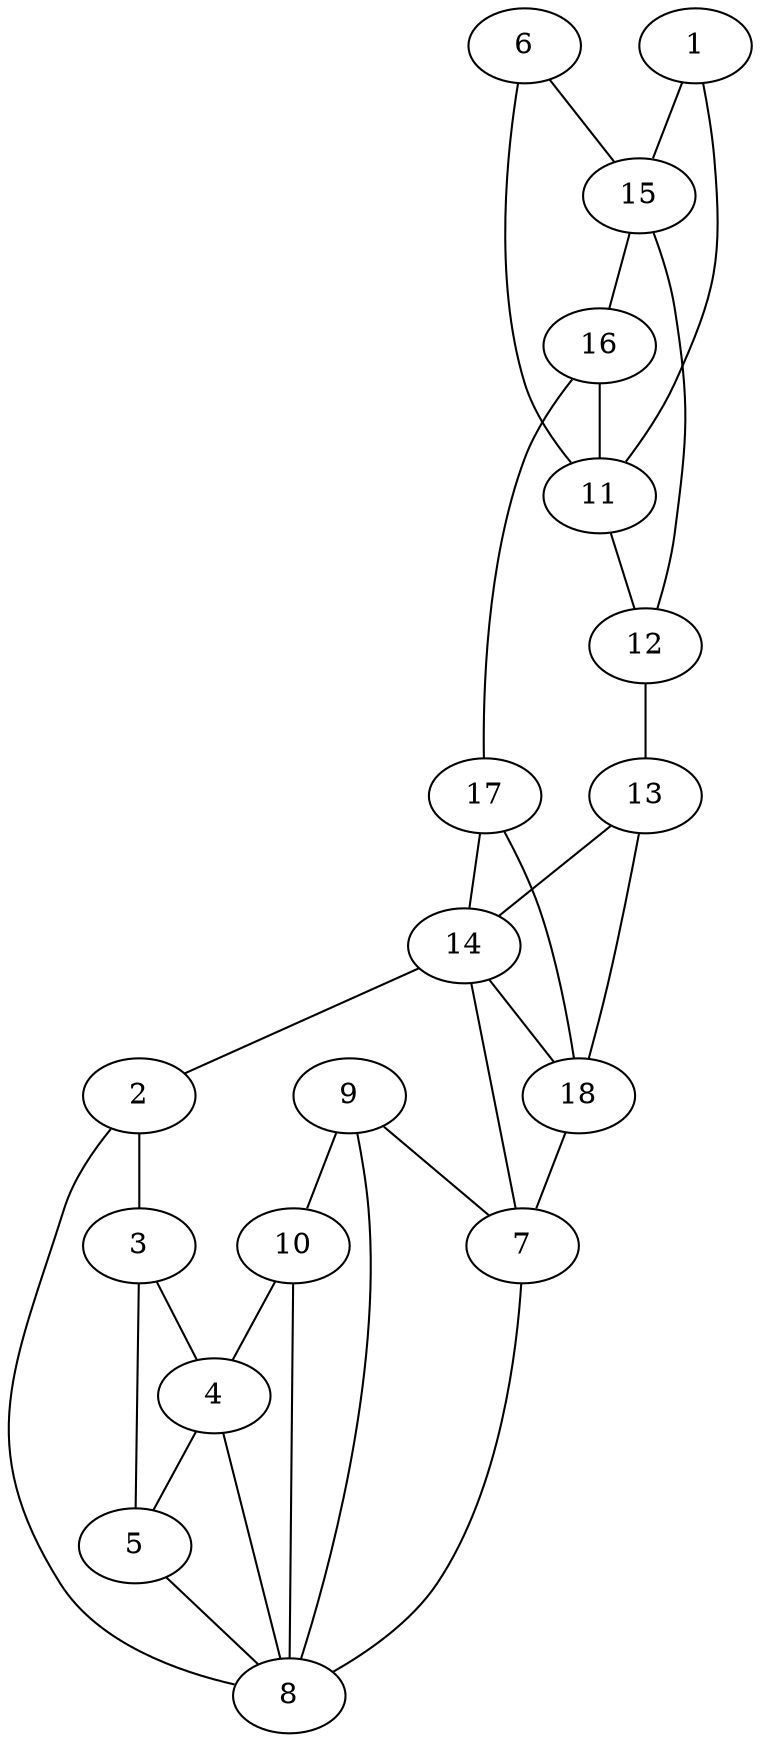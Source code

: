 graph pdb1i7k {
	1	 [aaLength=17,
		sequence=PVGKRLQQELMTLMMSG,
		type=0];
	15	 [aaLength=6,
		sequence=ISAFPE,
		type=1];
	1 -- 15	 [distance0="52.87753",
		frequency=1,
		type0=3];
	11	 [aaLength=6,
		sequence=ISAFPE,
		type=1];
	1 -- 11	 [distance0="52.87753",
		frequency=1,
		type0=2];
	2	 [aaLength=5,
		sequence=LDILK,
		type=0];
	3	 [aaLength=15,
		sequence=DVRTILLSIQSLLGE,
		type=0];
	2 -- 3	 [distance0="12.95211",
		distance1="7.0",
		frequency=2,
		type0=1,
		type1=4];
	4	 [aaLength=8,
		sequence=NTHAAELW,
		type=0];
	3 -- 4	 [distance0="29.31303",
		distance1="7.0",
		frequency=2,
		type0=2,
		type1=4];
	5	 [aaLength=15,
		sequence=NPTAFKKYLQETYSK,
		type=0];
	4 -- 5	 [distance0="10.07421",
		distance1="1.0",
		frequency=2,
		type0=1,
		type1=4];
	8	 [aaLength=15,
		sequence=DVRTILLSIQSLLGE,
		type=0];
	4 -- 8	 [distance0="34.2323",
		frequency=1,
		type0=3];
	5 -- 3	 [distance0="38.87398",
		frequency=1,
		type0=2];
	5 -- 8	 [distance0="42.63288",
		frequency=1,
		type0=3];
	6	 [aaLength=17,
		sequence=PVGKRLQQELMTLMMSG,
		type=0];
	6 -- 15	 [distance0="33.5609",
		distance1="3.0",
		frequency=2,
		type0=3,
		type1=4];
	6 -- 11	 [distance0="33.5609",
		frequency=1,
		type0=2];
	7	 [aaLength=5,
		sequence=LDILK,
		type=0];
	7 -- 8	 [distance0="12.99607",
		distance1="7.0",
		frequency=2,
		type0=1,
		type1=4];
	14	 [aaLength=4,
		sequence=TVKF,
		type=1];
	7 -- 14	 [distance0="26.47925",
		frequency=1,
		type0=3];
	8 -- 2	 [distance0="29.18231",
		frequency=1,
		type0=2];
	9	 [aaLength=8,
		sequence=NTHAAELW,
		type=0];
	9 -- 8	 [distance0="29.21898",
		frequency=1,
		type0=2];
	9 -- 7	 [distance0="40.14135",
		frequency=1,
		type0=3];
	10	 [aaLength=16,
		sequence=NPTAFKKYLQETYSKQ,
		type=0];
	9 -- 10	 [distance0="9.961633",
		distance1="1.0",
		frequency=2,
		type0=1,
		type1=4];
	10 -- 4	 [distance0="46.83392",
		frequency=1,
		type0=3];
	10 -- 8	 [distance0="38.69421",
		frequency=1,
		type0=2];
	12	 [aaLength=10,
		sequence=NLFKWVGTIH,
		type=1];
	11 -- 12	 [distance0="8.0",
		distance1="2.0",
		frequency=2,
		type0=2,
		type1=4];
	13	 [aaLength=7,
		sequence=RYKLSLE,
		type=1];
	12 -- 13	 [distance0="10.0",
		frequency=1,
		type0=4];
	13 -- 14	 [distance0="17.0",
		distance1="10.0",
		frequency=2,
		type0=2,
		type1=4];
	14 -- 2	 [distance0="16.0",
		frequency=1,
		type0=4];
	18	 [aaLength=4,
		sequence=TVKF,
		type=1];
	14 -- 18	 [distance0="0.0",
		frequency=1,
		type0=1];
	16	 [aaLength=10,
		sequence=NLFKWVGTIH,
		type=1];
	15 -- 16	 [distance0="8.0",
		distance1="2.0",
		frequency=2,
		type0=3,
		type1=4];
	15 -- 12	 [distance0="8.0",
		frequency=1,
		type0=2];
	17	 [aaLength=7,
		sequence=RYKLSLE,
		type=1];
	16 -- 17	 [distance0="10.0",
		frequency=1,
		type0=4];
	16 -- 11	 [distance0="8.0",
		frequency=1,
		type0=2];
	17 -- 14	 [distance0="17.0",
		frequency=1,
		type0=2];
	17 -- 18	 [distance0="17.0",
		distance1="10.0",
		frequency=2,
		type0=3,
		type1=4];
	18 -- 7	 [distance0="16.0",
		frequency=1,
		type0=4];
	18 -- 13	 [distance0="17.0",
		frequency=1,
		type0=2];
}
